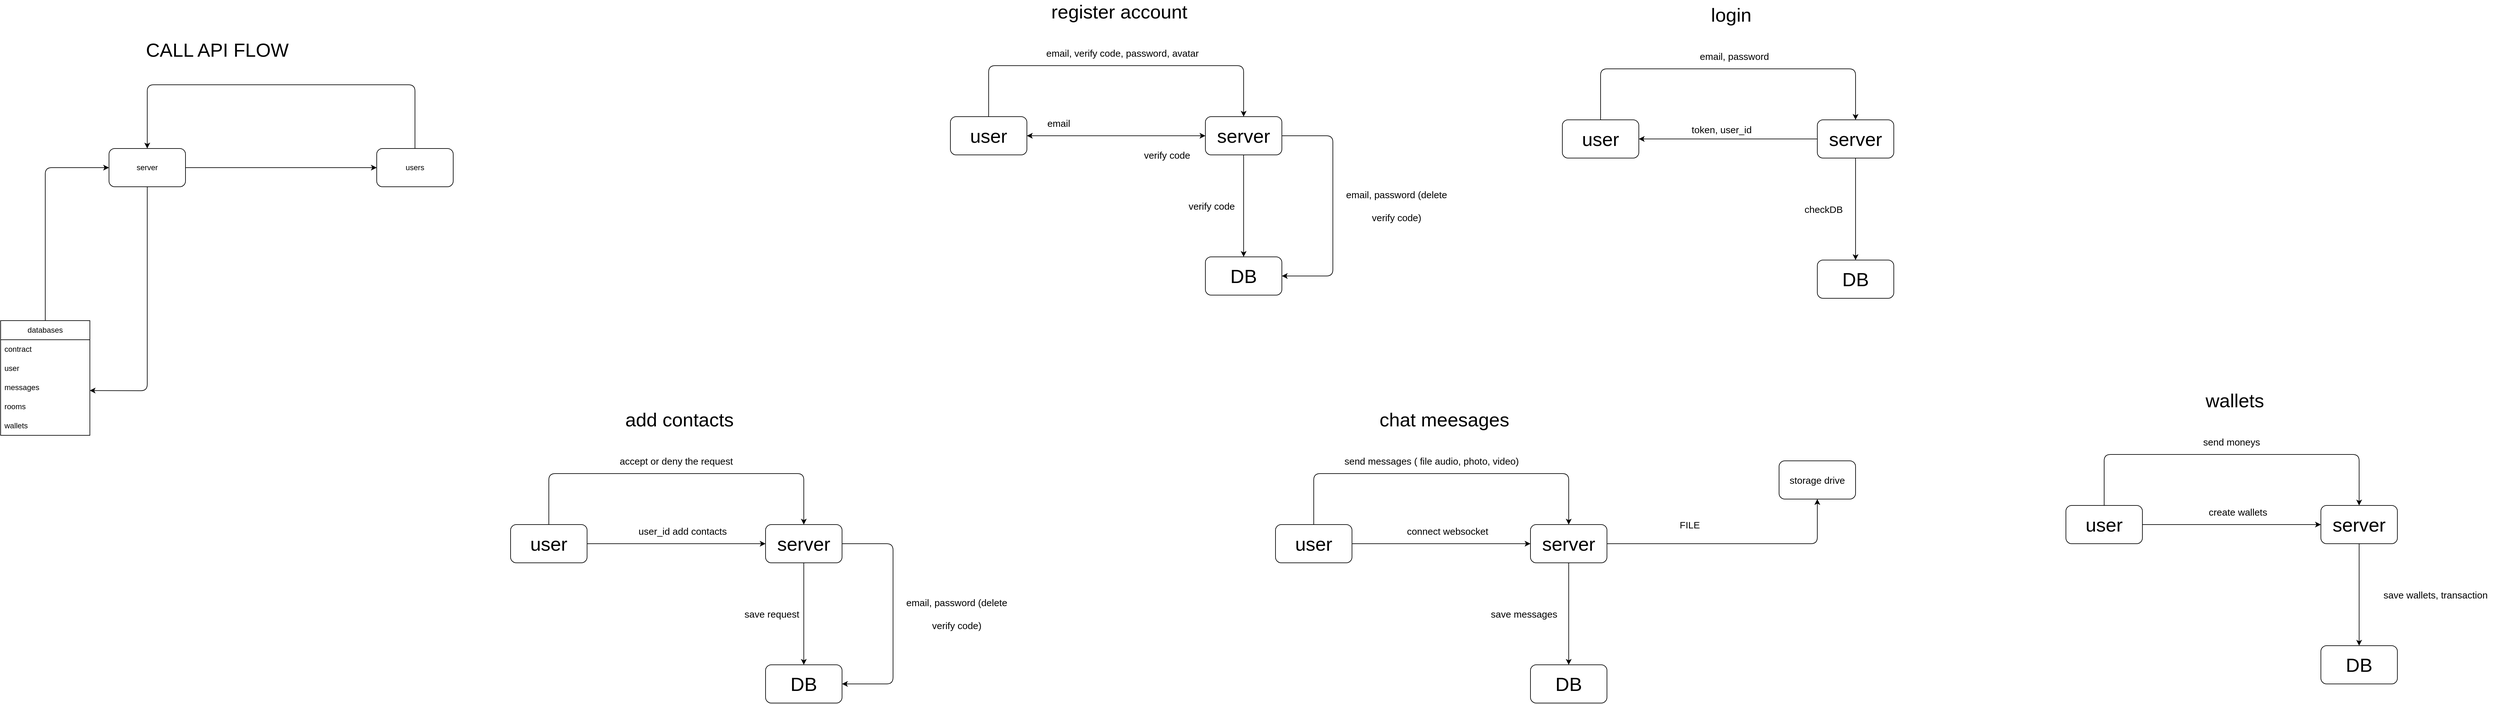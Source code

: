 <mxfile>
    <diagram id="0tbcOFKwYmVJheq43jTC" name="Page-1">
        <mxGraphModel dx="1386" dy="1903" grid="1" gridSize="10" guides="1" tooltips="1" connect="1" arrows="1" fold="1" page="1" pageScale="1" pageWidth="850" pageHeight="1100" math="0" shadow="0">
            <root>
                <mxCell id="0"/>
                <mxCell id="1" parent="0"/>
                <mxCell id="9" style="edgeStyle=none;html=1;entryX=0.998;entryY=0.656;entryDx=0;entryDy=0;entryPerimeter=0;" edge="1" parent="1" source="2" target="6">
                    <mxGeometry relative="1" as="geometry">
                        <Array as="points">
                            <mxPoint x="280" y="520"/>
                        </Array>
                    </mxGeometry>
                </mxCell>
                <mxCell id="14" style="edgeStyle=none;html=1;" edge="1" parent="1" source="2" target="11">
                    <mxGeometry relative="1" as="geometry"/>
                </mxCell>
                <mxCell id="2" value="server" style="rounded=1;whiteSpace=wrap;html=1;" vertex="1" parent="1">
                    <mxGeometry x="220" y="140" width="120" height="60" as="geometry"/>
                </mxCell>
                <mxCell id="10" style="edgeStyle=none;html=1;entryX=0;entryY=0.5;entryDx=0;entryDy=0;" edge="1" parent="1" source="3" target="2">
                    <mxGeometry relative="1" as="geometry">
                        <Array as="points">
                            <mxPoint x="120" y="170"/>
                        </Array>
                    </mxGeometry>
                </mxCell>
                <mxCell id="3" value="databases" style="swimlane;fontStyle=0;childLayout=stackLayout;horizontal=1;startSize=30;horizontalStack=0;resizeParent=1;resizeParentMax=0;resizeLast=0;collapsible=1;marginBottom=0;whiteSpace=wrap;html=1;" vertex="1" parent="1">
                    <mxGeometry x="50" y="410" width="140" height="180" as="geometry"/>
                </mxCell>
                <mxCell id="4" value="contract" style="text;strokeColor=none;fillColor=none;align=left;verticalAlign=middle;spacingLeft=4;spacingRight=4;overflow=hidden;points=[[0,0.5],[1,0.5]];portConstraint=eastwest;rotatable=0;whiteSpace=wrap;html=1;" vertex="1" parent="3">
                    <mxGeometry y="30" width="140" height="30" as="geometry"/>
                </mxCell>
                <mxCell id="5" value="user" style="text;strokeColor=none;fillColor=none;align=left;verticalAlign=middle;spacingLeft=4;spacingRight=4;overflow=hidden;points=[[0,0.5],[1,0.5]];portConstraint=eastwest;rotatable=0;whiteSpace=wrap;html=1;" vertex="1" parent="3">
                    <mxGeometry y="60" width="140" height="30" as="geometry"/>
                </mxCell>
                <mxCell id="6" value="messages" style="text;strokeColor=none;fillColor=none;align=left;verticalAlign=middle;spacingLeft=4;spacingRight=4;overflow=hidden;points=[[0,0.5],[1,0.5]];portConstraint=eastwest;rotatable=0;whiteSpace=wrap;html=1;" vertex="1" parent="3">
                    <mxGeometry y="90" width="140" height="30" as="geometry"/>
                </mxCell>
                <mxCell id="7" value="rooms" style="text;strokeColor=none;fillColor=none;align=left;verticalAlign=middle;spacingLeft=4;spacingRight=4;overflow=hidden;points=[[0,0.5],[1,0.5]];portConstraint=eastwest;rotatable=0;whiteSpace=wrap;html=1;" vertex="1" parent="3">
                    <mxGeometry y="120" width="140" height="30" as="geometry"/>
                </mxCell>
                <mxCell id="8" value="wallets" style="text;strokeColor=none;fillColor=none;align=left;verticalAlign=middle;spacingLeft=4;spacingRight=4;overflow=hidden;points=[[0,0.5],[1,0.5]];portConstraint=eastwest;rotatable=0;whiteSpace=wrap;html=1;" vertex="1" parent="3">
                    <mxGeometry y="150" width="140" height="30" as="geometry"/>
                </mxCell>
                <mxCell id="15" style="edgeStyle=none;html=1;entryX=0.5;entryY=0;entryDx=0;entryDy=0;" edge="1" parent="1" source="11" target="2">
                    <mxGeometry relative="1" as="geometry">
                        <Array as="points">
                            <mxPoint x="700" y="40"/>
                            <mxPoint x="280" y="40"/>
                        </Array>
                    </mxGeometry>
                </mxCell>
                <mxCell id="11" value="users" style="rounded=1;whiteSpace=wrap;html=1;" vertex="1" parent="1">
                    <mxGeometry x="640" y="140" width="120" height="60" as="geometry"/>
                </mxCell>
                <mxCell id="16" value="&lt;font style=&quot;font-size: 30px;&quot;&gt;CALL API FLOW&lt;/font&gt;" style="text;html=1;strokeColor=none;fillColor=none;align=center;verticalAlign=middle;whiteSpace=wrap;rounded=0;" vertex="1" parent="1">
                    <mxGeometry x="240" y="-70" width="300" height="110" as="geometry"/>
                </mxCell>
                <mxCell id="17" value="add contacts" style="text;html=1;strokeColor=none;fillColor=none;align=center;verticalAlign=middle;whiteSpace=wrap;rounded=0;fontSize=30;" vertex="1" parent="1">
                    <mxGeometry x="1000" y="550" width="230" height="30" as="geometry"/>
                </mxCell>
                <mxCell id="19" style="edgeStyle=none;html=1;fontSize=30;" edge="1" parent="1" source="18">
                    <mxGeometry relative="1" as="geometry">
                        <mxPoint x="1250" y="760" as="targetPoint"/>
                    </mxGeometry>
                </mxCell>
                <mxCell id="33" style="edgeStyle=none;html=1;entryX=0.5;entryY=0;entryDx=0;entryDy=0;fontSize=15;" edge="1" parent="1" source="18" target="20">
                    <mxGeometry relative="1" as="geometry">
                        <Array as="points">
                            <mxPoint x="910" y="650"/>
                            <mxPoint x="1310" y="650"/>
                        </Array>
                    </mxGeometry>
                </mxCell>
                <mxCell id="18" value="user" style="rounded=1;whiteSpace=wrap;html=1;fontSize=30;" vertex="1" parent="1">
                    <mxGeometry x="850" y="730" width="120" height="60" as="geometry"/>
                </mxCell>
                <mxCell id="27" style="edgeStyle=none;html=1;entryX=0.5;entryY=0;entryDx=0;entryDy=0;fontSize=30;" edge="1" parent="1" source="20" target="26">
                    <mxGeometry relative="1" as="geometry"/>
                </mxCell>
                <mxCell id="35" style="edgeStyle=none;html=1;entryX=1;entryY=0.5;entryDx=0;entryDy=0;fontSize=15;" edge="1" parent="1" source="20" target="26">
                    <mxGeometry relative="1" as="geometry">
                        <Array as="points">
                            <mxPoint x="1450" y="760"/>
                            <mxPoint x="1450" y="980"/>
                        </Array>
                    </mxGeometry>
                </mxCell>
                <mxCell id="20" value="server" style="rounded=1;whiteSpace=wrap;html=1;fontSize=30;" vertex="1" parent="1">
                    <mxGeometry x="1250" y="730" width="120" height="60" as="geometry"/>
                </mxCell>
                <mxCell id="26" value="DB" style="rounded=1;whiteSpace=wrap;html=1;fontSize=30;" vertex="1" parent="1">
                    <mxGeometry x="1250" y="950" width="120" height="60" as="geometry"/>
                </mxCell>
                <mxCell id="28" value="&lt;font style=&quot;font-size: 15px;&quot;&gt;save request&lt;/font&gt;" style="text;html=1;strokeColor=none;fillColor=none;align=center;verticalAlign=middle;whiteSpace=wrap;rounded=0;fontSize=30;" vertex="1" parent="1">
                    <mxGeometry x="1160" y="850" width="200" height="30" as="geometry"/>
                </mxCell>
                <mxCell id="30" value="&lt;span style=&quot;font-size: 15px;&quot;&gt;user_id add contacts&lt;/span&gt;" style="text;html=1;strokeColor=none;fillColor=none;align=center;verticalAlign=middle;whiteSpace=wrap;rounded=0;fontSize=30;" vertex="1" parent="1">
                    <mxGeometry x="1020" y="720" width="200" height="30" as="geometry"/>
                </mxCell>
                <mxCell id="34" value="&lt;span style=&quot;font-size: 15px;&quot;&gt;accept or deny the request&lt;/span&gt;" style="text;html=1;strokeColor=none;fillColor=none;align=center;verticalAlign=middle;whiteSpace=wrap;rounded=0;fontSize=30;" vertex="1" parent="1">
                    <mxGeometry x="1010" y="610" width="200" height="30" as="geometry"/>
                </mxCell>
                <mxCell id="36" value="&lt;span style=&quot;font-size: 15px;&quot;&gt;email, password (delete verify code)&lt;/span&gt;" style="text;html=1;strokeColor=none;fillColor=none;align=center;verticalAlign=middle;whiteSpace=wrap;rounded=0;fontSize=30;" vertex="1" parent="1">
                    <mxGeometry x="1450" y="850" width="200" height="30" as="geometry"/>
                </mxCell>
                <mxCell id="37" value="register account" style="text;html=1;strokeColor=none;fillColor=none;align=center;verticalAlign=middle;whiteSpace=wrap;rounded=0;fontSize=30;" vertex="1" parent="1">
                    <mxGeometry x="1690" y="-90" width="230" height="30" as="geometry"/>
                </mxCell>
                <mxCell id="38" style="edgeStyle=none;html=1;fontSize=30;" edge="1" parent="1" source="40">
                    <mxGeometry relative="1" as="geometry">
                        <mxPoint x="1940" y="120" as="targetPoint"/>
                    </mxGeometry>
                </mxCell>
                <mxCell id="39" style="edgeStyle=none;html=1;entryX=0.5;entryY=0;entryDx=0;entryDy=0;fontSize=15;" edge="1" parent="1" source="40" target="44">
                    <mxGeometry relative="1" as="geometry">
                        <Array as="points">
                            <mxPoint x="1600" y="10"/>
                            <mxPoint x="2000" y="10"/>
                        </Array>
                    </mxGeometry>
                </mxCell>
                <mxCell id="40" value="user" style="rounded=1;whiteSpace=wrap;html=1;fontSize=30;" vertex="1" parent="1">
                    <mxGeometry x="1540" y="90" width="120" height="60" as="geometry"/>
                </mxCell>
                <mxCell id="41" style="edgeStyle=none;html=1;entryX=0.5;entryY=0;entryDx=0;entryDy=0;fontSize=30;" edge="1" parent="1" source="44" target="45">
                    <mxGeometry relative="1" as="geometry"/>
                </mxCell>
                <mxCell id="42" style="edgeStyle=none;html=1;fontSize=15;" edge="1" parent="1" source="44" target="40">
                    <mxGeometry relative="1" as="geometry"/>
                </mxCell>
                <mxCell id="43" style="edgeStyle=none;html=1;entryX=1;entryY=0.5;entryDx=0;entryDy=0;fontSize=15;" edge="1" parent="1" source="44" target="45">
                    <mxGeometry relative="1" as="geometry">
                        <Array as="points">
                            <mxPoint x="2140" y="120"/>
                            <mxPoint x="2140" y="340"/>
                        </Array>
                    </mxGeometry>
                </mxCell>
                <mxCell id="44" value="server" style="rounded=1;whiteSpace=wrap;html=1;fontSize=30;" vertex="1" parent="1">
                    <mxGeometry x="1940" y="90" width="120" height="60" as="geometry"/>
                </mxCell>
                <mxCell id="45" value="DB" style="rounded=1;whiteSpace=wrap;html=1;fontSize=30;" vertex="1" parent="1">
                    <mxGeometry x="1940" y="310" width="120" height="60" as="geometry"/>
                </mxCell>
                <mxCell id="46" value="&lt;font style=&quot;font-size: 15px;&quot;&gt;verify code&lt;/font&gt;" style="text;html=1;strokeColor=none;fillColor=none;align=center;verticalAlign=middle;whiteSpace=wrap;rounded=0;fontSize=30;" vertex="1" parent="1">
                    <mxGeometry x="1850" y="210" width="200" height="30" as="geometry"/>
                </mxCell>
                <mxCell id="47" value="&lt;font style=&quot;font-size: 15px;&quot;&gt;email&lt;/font&gt;" style="text;html=1;strokeColor=none;fillColor=none;align=center;verticalAlign=middle;whiteSpace=wrap;rounded=0;fontSize=30;" vertex="1" parent="1">
                    <mxGeometry x="1610" y="80" width="200" height="30" as="geometry"/>
                </mxCell>
                <mxCell id="48" value="&lt;font style=&quot;font-size: 15px;&quot;&gt;verify code&lt;/font&gt;" style="text;html=1;strokeColor=none;fillColor=none;align=center;verticalAlign=middle;whiteSpace=wrap;rounded=0;fontSize=30;" vertex="1" parent="1">
                    <mxGeometry x="1780" y="130" width="200" height="30" as="geometry"/>
                </mxCell>
                <mxCell id="49" value="&lt;font style=&quot;font-size: 15px;&quot;&gt;email, verify code, password, avatar&lt;/font&gt;" style="text;html=1;strokeColor=none;fillColor=none;align=center;verticalAlign=middle;whiteSpace=wrap;rounded=0;fontSize=30;" vertex="1" parent="1">
                    <mxGeometry x="1680" y="-30" width="260" height="30" as="geometry"/>
                </mxCell>
                <mxCell id="50" value="&lt;span style=&quot;font-size: 15px;&quot;&gt;email, password (delete verify code)&lt;/span&gt;" style="text;html=1;strokeColor=none;fillColor=none;align=center;verticalAlign=middle;whiteSpace=wrap;rounded=0;fontSize=30;" vertex="1" parent="1">
                    <mxGeometry x="2140" y="210" width="200" height="30" as="geometry"/>
                </mxCell>
                <mxCell id="51" value="chat meesages" style="text;html=1;strokeColor=none;fillColor=none;align=center;verticalAlign=middle;whiteSpace=wrap;rounded=0;fontSize=30;" vertex="1" parent="1">
                    <mxGeometry x="2200" y="550" width="230" height="30" as="geometry"/>
                </mxCell>
                <mxCell id="52" style="edgeStyle=none;html=1;fontSize=30;" edge="1" parent="1" source="54">
                    <mxGeometry relative="1" as="geometry">
                        <mxPoint x="2450" y="760" as="targetPoint"/>
                    </mxGeometry>
                </mxCell>
                <mxCell id="53" style="edgeStyle=none;html=1;entryX=0.5;entryY=0;entryDx=0;entryDy=0;fontSize=15;" edge="1" parent="1" source="54" target="57">
                    <mxGeometry relative="1" as="geometry">
                        <Array as="points">
                            <mxPoint x="2110" y="650"/>
                            <mxPoint x="2510" y="650"/>
                        </Array>
                    </mxGeometry>
                </mxCell>
                <mxCell id="54" value="user" style="rounded=1;whiteSpace=wrap;html=1;fontSize=30;" vertex="1" parent="1">
                    <mxGeometry x="2050" y="730" width="120" height="60" as="geometry"/>
                </mxCell>
                <mxCell id="55" style="edgeStyle=none;html=1;entryX=0.5;entryY=0;entryDx=0;entryDy=0;fontSize=30;" edge="1" parent="1" source="57" target="58">
                    <mxGeometry relative="1" as="geometry"/>
                </mxCell>
                <mxCell id="64" style="edgeStyle=none;html=1;entryX=0.5;entryY=1;entryDx=0;entryDy=0;fontSize=15;" edge="1" parent="1" source="57" target="63">
                    <mxGeometry relative="1" as="geometry">
                        <Array as="points">
                            <mxPoint x="2900" y="760"/>
                        </Array>
                    </mxGeometry>
                </mxCell>
                <mxCell id="57" value="server" style="rounded=1;whiteSpace=wrap;html=1;fontSize=30;" vertex="1" parent="1">
                    <mxGeometry x="2450" y="730" width="120" height="60" as="geometry"/>
                </mxCell>
                <mxCell id="58" value="DB" style="rounded=1;whiteSpace=wrap;html=1;fontSize=30;" vertex="1" parent="1">
                    <mxGeometry x="2450" y="950" width="120" height="60" as="geometry"/>
                </mxCell>
                <mxCell id="59" value="&lt;font style=&quot;font-size: 15px;&quot;&gt;save messages&lt;/font&gt;" style="text;html=1;strokeColor=none;fillColor=none;align=center;verticalAlign=middle;whiteSpace=wrap;rounded=0;fontSize=30;" vertex="1" parent="1">
                    <mxGeometry x="2340" y="850" width="200" height="30" as="geometry"/>
                </mxCell>
                <mxCell id="60" value="&lt;span style=&quot;font-size: 15px;&quot;&gt;connect websocket&lt;/span&gt;" style="text;html=1;strokeColor=none;fillColor=none;align=center;verticalAlign=middle;whiteSpace=wrap;rounded=0;fontSize=30;" vertex="1" parent="1">
                    <mxGeometry x="2220" y="720" width="200" height="30" as="geometry"/>
                </mxCell>
                <mxCell id="61" value="&lt;span style=&quot;font-size: 15px;&quot;&gt;send messages ( file audio, photo, video)&lt;/span&gt;" style="text;html=1;strokeColor=none;fillColor=none;align=center;verticalAlign=middle;whiteSpace=wrap;rounded=0;fontSize=30;" vertex="1" parent="1">
                    <mxGeometry x="2150" y="610" width="290" height="30" as="geometry"/>
                </mxCell>
                <mxCell id="62" value="&lt;span style=&quot;font-size: 15px;&quot;&gt;FILE&lt;/span&gt;" style="text;html=1;strokeColor=none;fillColor=none;align=center;verticalAlign=middle;whiteSpace=wrap;rounded=0;fontSize=30;" vertex="1" parent="1">
                    <mxGeometry x="2600" y="710" width="200" height="30" as="geometry"/>
                </mxCell>
                <mxCell id="63" value="storage drive" style="rounded=1;whiteSpace=wrap;html=1;fontSize=15;" vertex="1" parent="1">
                    <mxGeometry x="2840" y="630" width="120" height="60" as="geometry"/>
                </mxCell>
                <mxCell id="65" value="login" style="text;html=1;strokeColor=none;fillColor=none;align=center;verticalAlign=middle;whiteSpace=wrap;rounded=0;fontSize=30;" vertex="1" parent="1">
                    <mxGeometry x="2650" y="-85" width="230" height="30" as="geometry"/>
                </mxCell>
                <mxCell id="67" style="edgeStyle=none;html=1;entryX=0.5;entryY=0;entryDx=0;entryDy=0;fontSize=15;" edge="1" parent="1" source="68" target="72">
                    <mxGeometry relative="1" as="geometry">
                        <Array as="points">
                            <mxPoint x="2560" y="15"/>
                            <mxPoint x="2960" y="15"/>
                        </Array>
                    </mxGeometry>
                </mxCell>
                <mxCell id="68" value="user" style="rounded=1;whiteSpace=wrap;html=1;fontSize=30;" vertex="1" parent="1">
                    <mxGeometry x="2500" y="95" width="120" height="60" as="geometry"/>
                </mxCell>
                <mxCell id="69" style="edgeStyle=none;html=1;entryX=0.5;entryY=0;entryDx=0;entryDy=0;fontSize=30;" edge="1" parent="1" source="72" target="73">
                    <mxGeometry relative="1" as="geometry"/>
                </mxCell>
                <mxCell id="79" style="edgeStyle=none;html=1;entryX=1;entryY=0.5;entryDx=0;entryDy=0;fontSize=15;" edge="1" parent="1" source="72" target="68">
                    <mxGeometry relative="1" as="geometry"/>
                </mxCell>
                <mxCell id="72" value="server" style="rounded=1;whiteSpace=wrap;html=1;fontSize=30;" vertex="1" parent="1">
                    <mxGeometry x="2900" y="95" width="120" height="60" as="geometry"/>
                </mxCell>
                <mxCell id="73" value="DB" style="rounded=1;whiteSpace=wrap;html=1;fontSize=30;" vertex="1" parent="1">
                    <mxGeometry x="2900" y="315" width="120" height="60" as="geometry"/>
                </mxCell>
                <mxCell id="74" value="&lt;font style=&quot;font-size: 15px;&quot;&gt;checkDB&lt;/font&gt;" style="text;html=1;strokeColor=none;fillColor=none;align=center;verticalAlign=middle;whiteSpace=wrap;rounded=0;fontSize=30;" vertex="1" parent="1">
                    <mxGeometry x="2810" y="215" width="200" height="30" as="geometry"/>
                </mxCell>
                <mxCell id="75" value="&lt;span style=&quot;font-size: 15px;&quot;&gt;token, user_id&lt;/span&gt;" style="text;html=1;strokeColor=none;fillColor=none;align=center;verticalAlign=middle;whiteSpace=wrap;rounded=0;fontSize=30;" vertex="1" parent="1">
                    <mxGeometry x="2650" y="90" width="200" height="30" as="geometry"/>
                </mxCell>
                <mxCell id="77" value="&lt;font style=&quot;font-size: 15px;&quot;&gt;email, password&lt;/font&gt;" style="text;html=1;strokeColor=none;fillColor=none;align=center;verticalAlign=middle;whiteSpace=wrap;rounded=0;fontSize=30;" vertex="1" parent="1">
                    <mxGeometry x="2640" y="-25" width="260" height="30" as="geometry"/>
                </mxCell>
                <mxCell id="91" value="wallets" style="text;html=1;strokeColor=none;fillColor=none;align=center;verticalAlign=middle;whiteSpace=wrap;rounded=0;fontSize=30;" vertex="1" parent="1">
                    <mxGeometry x="3440" y="520" width="230" height="30" as="geometry"/>
                </mxCell>
                <mxCell id="92" style="edgeStyle=none;html=1;fontSize=30;" edge="1" parent="1" source="94">
                    <mxGeometry relative="1" as="geometry">
                        <mxPoint x="3690" y="730" as="targetPoint"/>
                    </mxGeometry>
                </mxCell>
                <mxCell id="93" style="edgeStyle=none;html=1;entryX=0.5;entryY=0;entryDx=0;entryDy=0;fontSize=15;" edge="1" parent="1" source="94" target="97">
                    <mxGeometry relative="1" as="geometry">
                        <Array as="points">
                            <mxPoint x="3350" y="620"/>
                            <mxPoint x="3750" y="620"/>
                        </Array>
                    </mxGeometry>
                </mxCell>
                <mxCell id="94" value="user" style="rounded=1;whiteSpace=wrap;html=1;fontSize=30;" vertex="1" parent="1">
                    <mxGeometry x="3290" y="700" width="120" height="60" as="geometry"/>
                </mxCell>
                <mxCell id="95" style="edgeStyle=none;html=1;entryX=0.5;entryY=0;entryDx=0;entryDy=0;fontSize=30;" edge="1" parent="1" source="97" target="98">
                    <mxGeometry relative="1" as="geometry"/>
                </mxCell>
                <mxCell id="97" value="server" style="rounded=1;whiteSpace=wrap;html=1;fontSize=30;" vertex="1" parent="1">
                    <mxGeometry x="3690" y="700" width="120" height="60" as="geometry"/>
                </mxCell>
                <mxCell id="98" value="DB" style="rounded=1;whiteSpace=wrap;html=1;fontSize=30;" vertex="1" parent="1">
                    <mxGeometry x="3690" y="920" width="120" height="60" as="geometry"/>
                </mxCell>
                <mxCell id="99" value="&lt;font style=&quot;font-size: 15px;&quot;&gt;save wallets,&amp;nbsp;transaction&lt;/font&gt;" style="text;html=1;strokeColor=none;fillColor=none;align=center;verticalAlign=middle;whiteSpace=wrap;rounded=0;fontSize=30;" vertex="1" parent="1">
                    <mxGeometry x="3770" y="820" width="200" height="30" as="geometry"/>
                </mxCell>
                <mxCell id="100" value="&lt;span style=&quot;font-size: 15px;&quot;&gt;create wallets&lt;/span&gt;" style="text;html=1;strokeColor=none;fillColor=none;align=center;verticalAlign=middle;whiteSpace=wrap;rounded=0;fontSize=30;" vertex="1" parent="1">
                    <mxGeometry x="3460" y="690" width="200" height="30" as="geometry"/>
                </mxCell>
                <mxCell id="101" value="&lt;span style=&quot;font-size: 15px;&quot;&gt;send moneys&lt;/span&gt;" style="text;html=1;strokeColor=none;fillColor=none;align=center;verticalAlign=middle;whiteSpace=wrap;rounded=0;fontSize=30;" vertex="1" parent="1">
                    <mxGeometry x="3450" y="580" width="200" height="30" as="geometry"/>
                </mxCell>
            </root>
        </mxGraphModel>
    </diagram>
</mxfile>